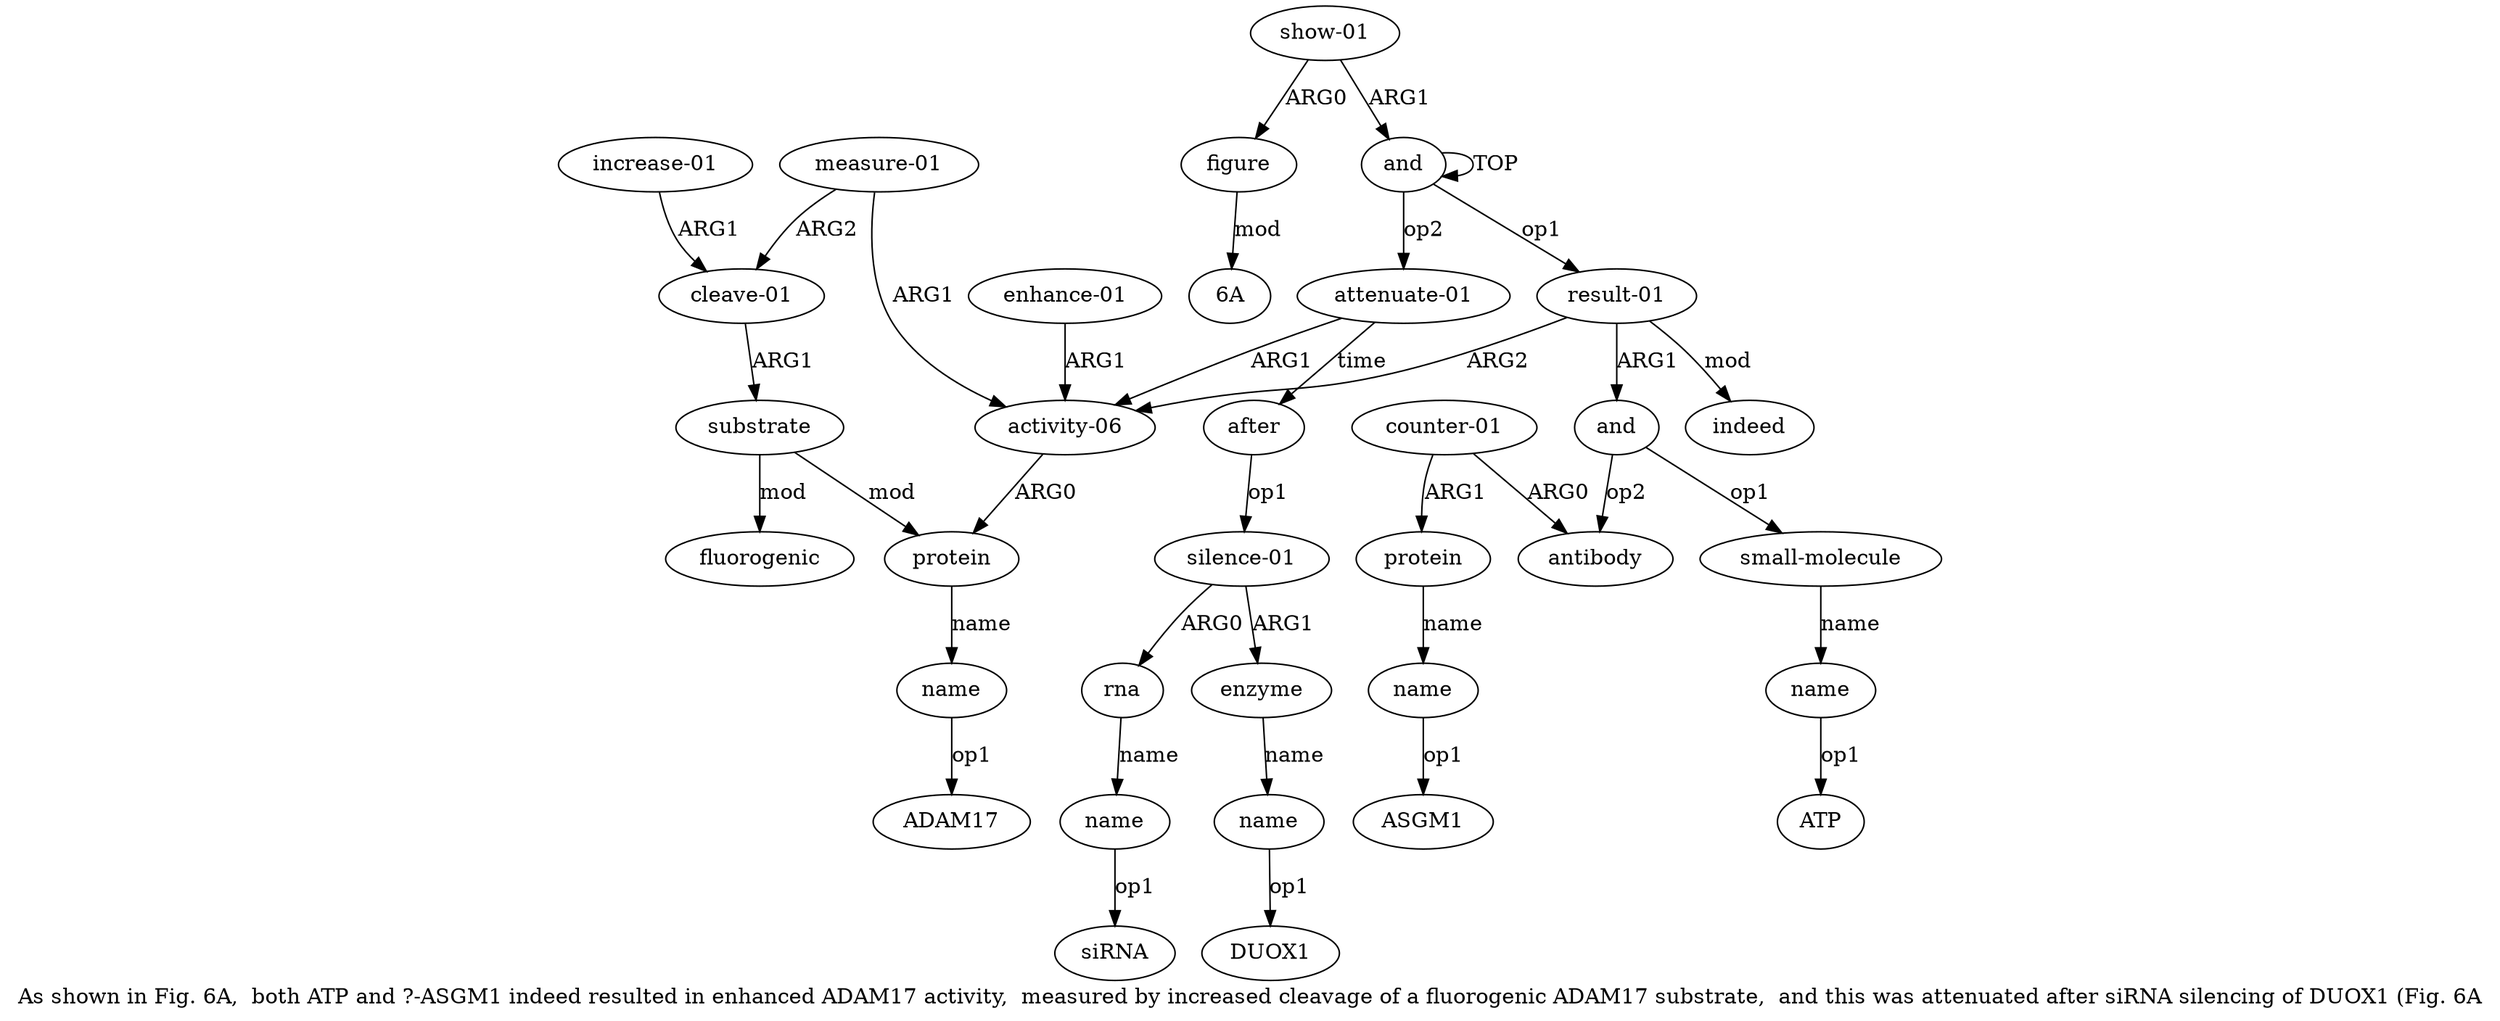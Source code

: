 digraph  {
	graph [label="As shown in Fig. 6A,  both ATP and ?-ASGM1 indeed resulted in enhanced ADAM17 activity,  measured by increased cleavage of a fluorogenic \
ADAM17 substrate,  and this was attenuated after siRNA silencing of DUOX1 (Fig. 6A"];
	node [label="\N"];
	a20	 [color=black,
		gold_ind=20,
		gold_label=after,
		label=after,
		test_ind=20,
		test_label=after];
	a21	 [color=black,
		gold_ind=21,
		gold_label="silence-01",
		label="silence-01",
		test_ind=21,
		test_label="silence-01"];
	a20 -> a21 [key=0,
	color=black,
	gold_label=op1,
	label=op1,
	test_label=op1];
a22 [color=black,
	gold_ind=22,
	gold_label=rna,
	label=rna,
	test_ind=22,
	test_label=rna];
a21 -> a22 [key=0,
color=black,
gold_label=ARG0,
label=ARG0,
test_label=ARG0];
a24 [color=black,
gold_ind=24,
gold_label=enzyme,
label=enzyme,
test_ind=24,
test_label=enzyme];
a21 -> a24 [key=0,
color=black,
gold_label=ARG1,
label=ARG1,
test_label=ARG1];
a23 [color=black,
gold_ind=23,
gold_label=name,
label=name,
test_ind=23,
test_label=name];
a22 -> a23 [key=0,
color=black,
gold_label=name,
label=name,
test_label=name];
"a23 siRNA" [color=black,
gold_ind=-1,
gold_label=siRNA,
label=siRNA,
test_ind=-1,
test_label=siRNA];
a23 -> "a23 siRNA" [key=0,
color=black,
gold_label=op1,
label=op1,
test_label=op1];
a25 [color=black,
gold_ind=25,
gold_label=name,
label=name,
test_ind=25,
test_label=name];
a24 -> a25 [key=0,
color=black,
gold_label=name,
label=name,
test_label=name];
"a25 DUOX1" [color=black,
gold_ind=-1,
gold_label=DUOX1,
label=DUOX1,
test_ind=-1,
test_label=DUOX1];
a25 -> "a25 DUOX1" [key=0,
color=black,
gold_label=op1,
label=op1,
test_label=op1];
a26 [color=black,
gold_ind=26,
gold_label="show-01",
label="show-01",
test_ind=26,
test_label="show-01"];
a27 [color=black,
gold_ind=27,
gold_label=figure,
label=figure,
test_ind=27,
test_label=figure];
a26 -> a27 [key=0,
color=black,
gold_label=ARG0,
label=ARG0,
test_label=ARG0];
a0 [color=black,
gold_ind=0,
gold_label=and,
label=and,
test_ind=0,
test_label=and];
a26 -> a0 [key=0,
color=black,
gold_label=ARG1,
label=ARG1,
test_label=ARG1];
"a27 6A" [color=black,
gold_ind=-1,
gold_label="6A",
label="6A",
test_ind=-1,
test_label="6A"];
a27 -> "a27 6A" [key=0,
color=black,
gold_label=mod,
label=mod,
test_label=mod];
"a11 ADAM17" [color=black,
gold_ind=-1,
gold_label=ADAM17,
label=ADAM17,
test_ind=-1,
test_label=ADAM17];
"a8 ASGM1" [color=black,
gold_ind=-1,
gold_label=ASGM1,
label=ASGM1,
test_ind=-1,
test_label=ASGM1];
a15 [color=black,
gold_ind=15,
gold_label=substrate,
label=substrate,
test_ind=15,
test_label=substrate];
a16 [color=black,
gold_ind=16,
gold_label=fluorogenic,
label=fluorogenic,
test_ind=16,
test_label=fluorogenic];
a15 -> a16 [key=0,
color=black,
gold_label=mod,
label=mod,
test_label=mod];
a10 [color=black,
gold_ind=10,
gold_label=protein,
label=protein,
test_ind=10,
test_label=protein];
a15 -> a10 [key=0,
color=black,
gold_label=mod,
label=mod,
test_label=mod];
a14 [color=black,
gold_ind=14,
gold_label="cleave-01",
label="cleave-01",
test_ind=14,
test_label="cleave-01"];
a14 -> a15 [key=0,
color=black,
gold_label=ARG1,
label=ARG1,
test_label=ARG1];
a17 [color=black,
gold_ind=17,
gold_label="increase-01",
label="increase-01",
test_ind=17,
test_label="increase-01"];
a17 -> a14 [key=0,
color=black,
gold_label=ARG1,
label=ARG1,
test_label=ARG1];
a11 [color=black,
gold_ind=11,
gold_label=name,
label=name,
test_ind=11,
test_label=name];
a11 -> "a11 ADAM17" [key=0,
color=black,
gold_label=op1,
label=op1,
test_label=op1];
a10 -> a11 [key=0,
color=black,
gold_label=name,
label=name,
test_label=name];
a13 [color=black,
gold_ind=13,
gold_label="measure-01",
label="measure-01",
test_ind=13,
test_label="measure-01"];
a13 -> a14 [key=0,
color=black,
gold_label=ARG2,
label=ARG2,
test_label=ARG2];
a9 [color=black,
gold_ind=9,
gold_label="activity-06",
label="activity-06",
test_ind=9,
test_label="activity-06"];
a13 -> a9 [key=0,
color=black,
gold_label=ARG1,
label=ARG1,
test_label=ARG1];
a12 [color=black,
gold_ind=12,
gold_label="enhance-01",
label="enhance-01",
test_ind=12,
test_label="enhance-01"];
a12 -> a9 [key=0,
color=black,
gold_label=ARG1,
label=ARG1,
test_label=ARG1];
"a4 ATP" [color=black,
gold_ind=-1,
gold_label=ATP,
label=ATP,
test_ind=-1,
test_label=ATP];
a19 [color=black,
gold_ind=19,
gold_label="attenuate-01",
label="attenuate-01",
test_ind=19,
test_label="attenuate-01"];
a19 -> a20 [key=0,
color=black,
gold_label=time,
label=time,
test_label=time];
a19 -> a9 [key=0,
color=black,
gold_label=ARG1,
label=ARG1,
test_label=ARG1];
a18 [color=black,
gold_ind=18,
gold_label=indeed,
label=indeed,
test_ind=18,
test_label=indeed];
a1 [color=black,
gold_ind=1,
gold_label="result-01",
label="result-01",
test_ind=1,
test_label="result-01"];
a1 -> a18 [key=0,
color=black,
gold_label=mod,
label=mod,
test_label=mod];
a2 [color=black,
gold_ind=2,
gold_label=and,
label=and,
test_ind=2,
test_label=and];
a1 -> a2 [key=0,
color=black,
gold_label=ARG1,
label=ARG1,
test_label=ARG1];
a1 -> a9 [key=0,
color=black,
gold_label=ARG2,
label=ARG2,
test_label=ARG2];
a0 -> a19 [key=0,
color=black,
gold_label=op2,
label=op2,
test_label=op2];
a0 -> a1 [key=0,
color=black,
gold_label=op1,
label=op1,
test_label=op1];
a0 -> a0 [key=0,
color=black,
gold_label=TOP,
label=TOP,
test_label=TOP];
a3 [color=black,
gold_ind=3,
gold_label="small-molecule",
label="small-molecule",
test_ind=3,
test_label="small-molecule"];
a4 [color=black,
gold_ind=4,
gold_label=name,
label=name,
test_ind=4,
test_label=name];
a3 -> a4 [key=0,
color=black,
gold_label=name,
label=name,
test_label=name];
a2 -> a3 [key=0,
color=black,
gold_label=op1,
label=op1,
test_label=op1];
a5 [color=black,
gold_ind=5,
gold_label=antibody,
label=antibody,
test_ind=5,
test_label=antibody];
a2 -> a5 [key=0,
color=black,
gold_label=op2,
label=op2,
test_label=op2];
a4 -> "a4 ATP" [key=0,
color=black,
gold_label=op1,
label=op1,
test_label=op1];
a7 [color=black,
gold_ind=7,
gold_label=protein,
label=protein,
test_ind=7,
test_label=protein];
a8 [color=black,
gold_ind=8,
gold_label=name,
label=name,
test_ind=8,
test_label=name];
a7 -> a8 [key=0,
color=black,
gold_label=name,
label=name,
test_label=name];
a6 [color=black,
gold_ind=6,
gold_label="counter-01",
label="counter-01",
test_ind=6,
test_label="counter-01"];
a6 -> a5 [key=0,
color=black,
gold_label=ARG0,
label=ARG0,
test_label=ARG0];
a6 -> a7 [key=0,
color=black,
gold_label=ARG1,
label=ARG1,
test_label=ARG1];
a9 -> a10 [key=0,
color=black,
gold_label=ARG0,
label=ARG0,
test_label=ARG0];
a8 -> "a8 ASGM1" [key=0,
color=black,
gold_label=op1,
label=op1,
test_label=op1];
}
